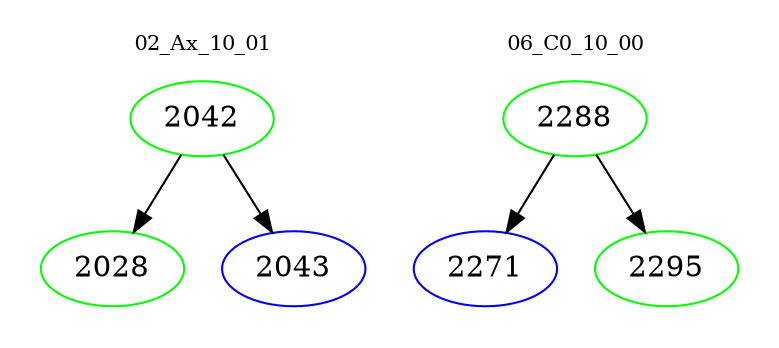 digraph{
subgraph cluster_0 {
color = white
label = "02_Ax_10_01";
fontsize=10;
T0_2042 [label="2042", color="green"]
T0_2042 -> T0_2028 [color="black"]
T0_2028 [label="2028", color="green"]
T0_2042 -> T0_2043 [color="black"]
T0_2043 [label="2043", color="blue"]
}
subgraph cluster_1 {
color = white
label = "06_C0_10_00";
fontsize=10;
T1_2288 [label="2288", color="green"]
T1_2288 -> T1_2271 [color="black"]
T1_2271 [label="2271", color="blue"]
T1_2288 -> T1_2295 [color="black"]
T1_2295 [label="2295", color="green"]
}
}

